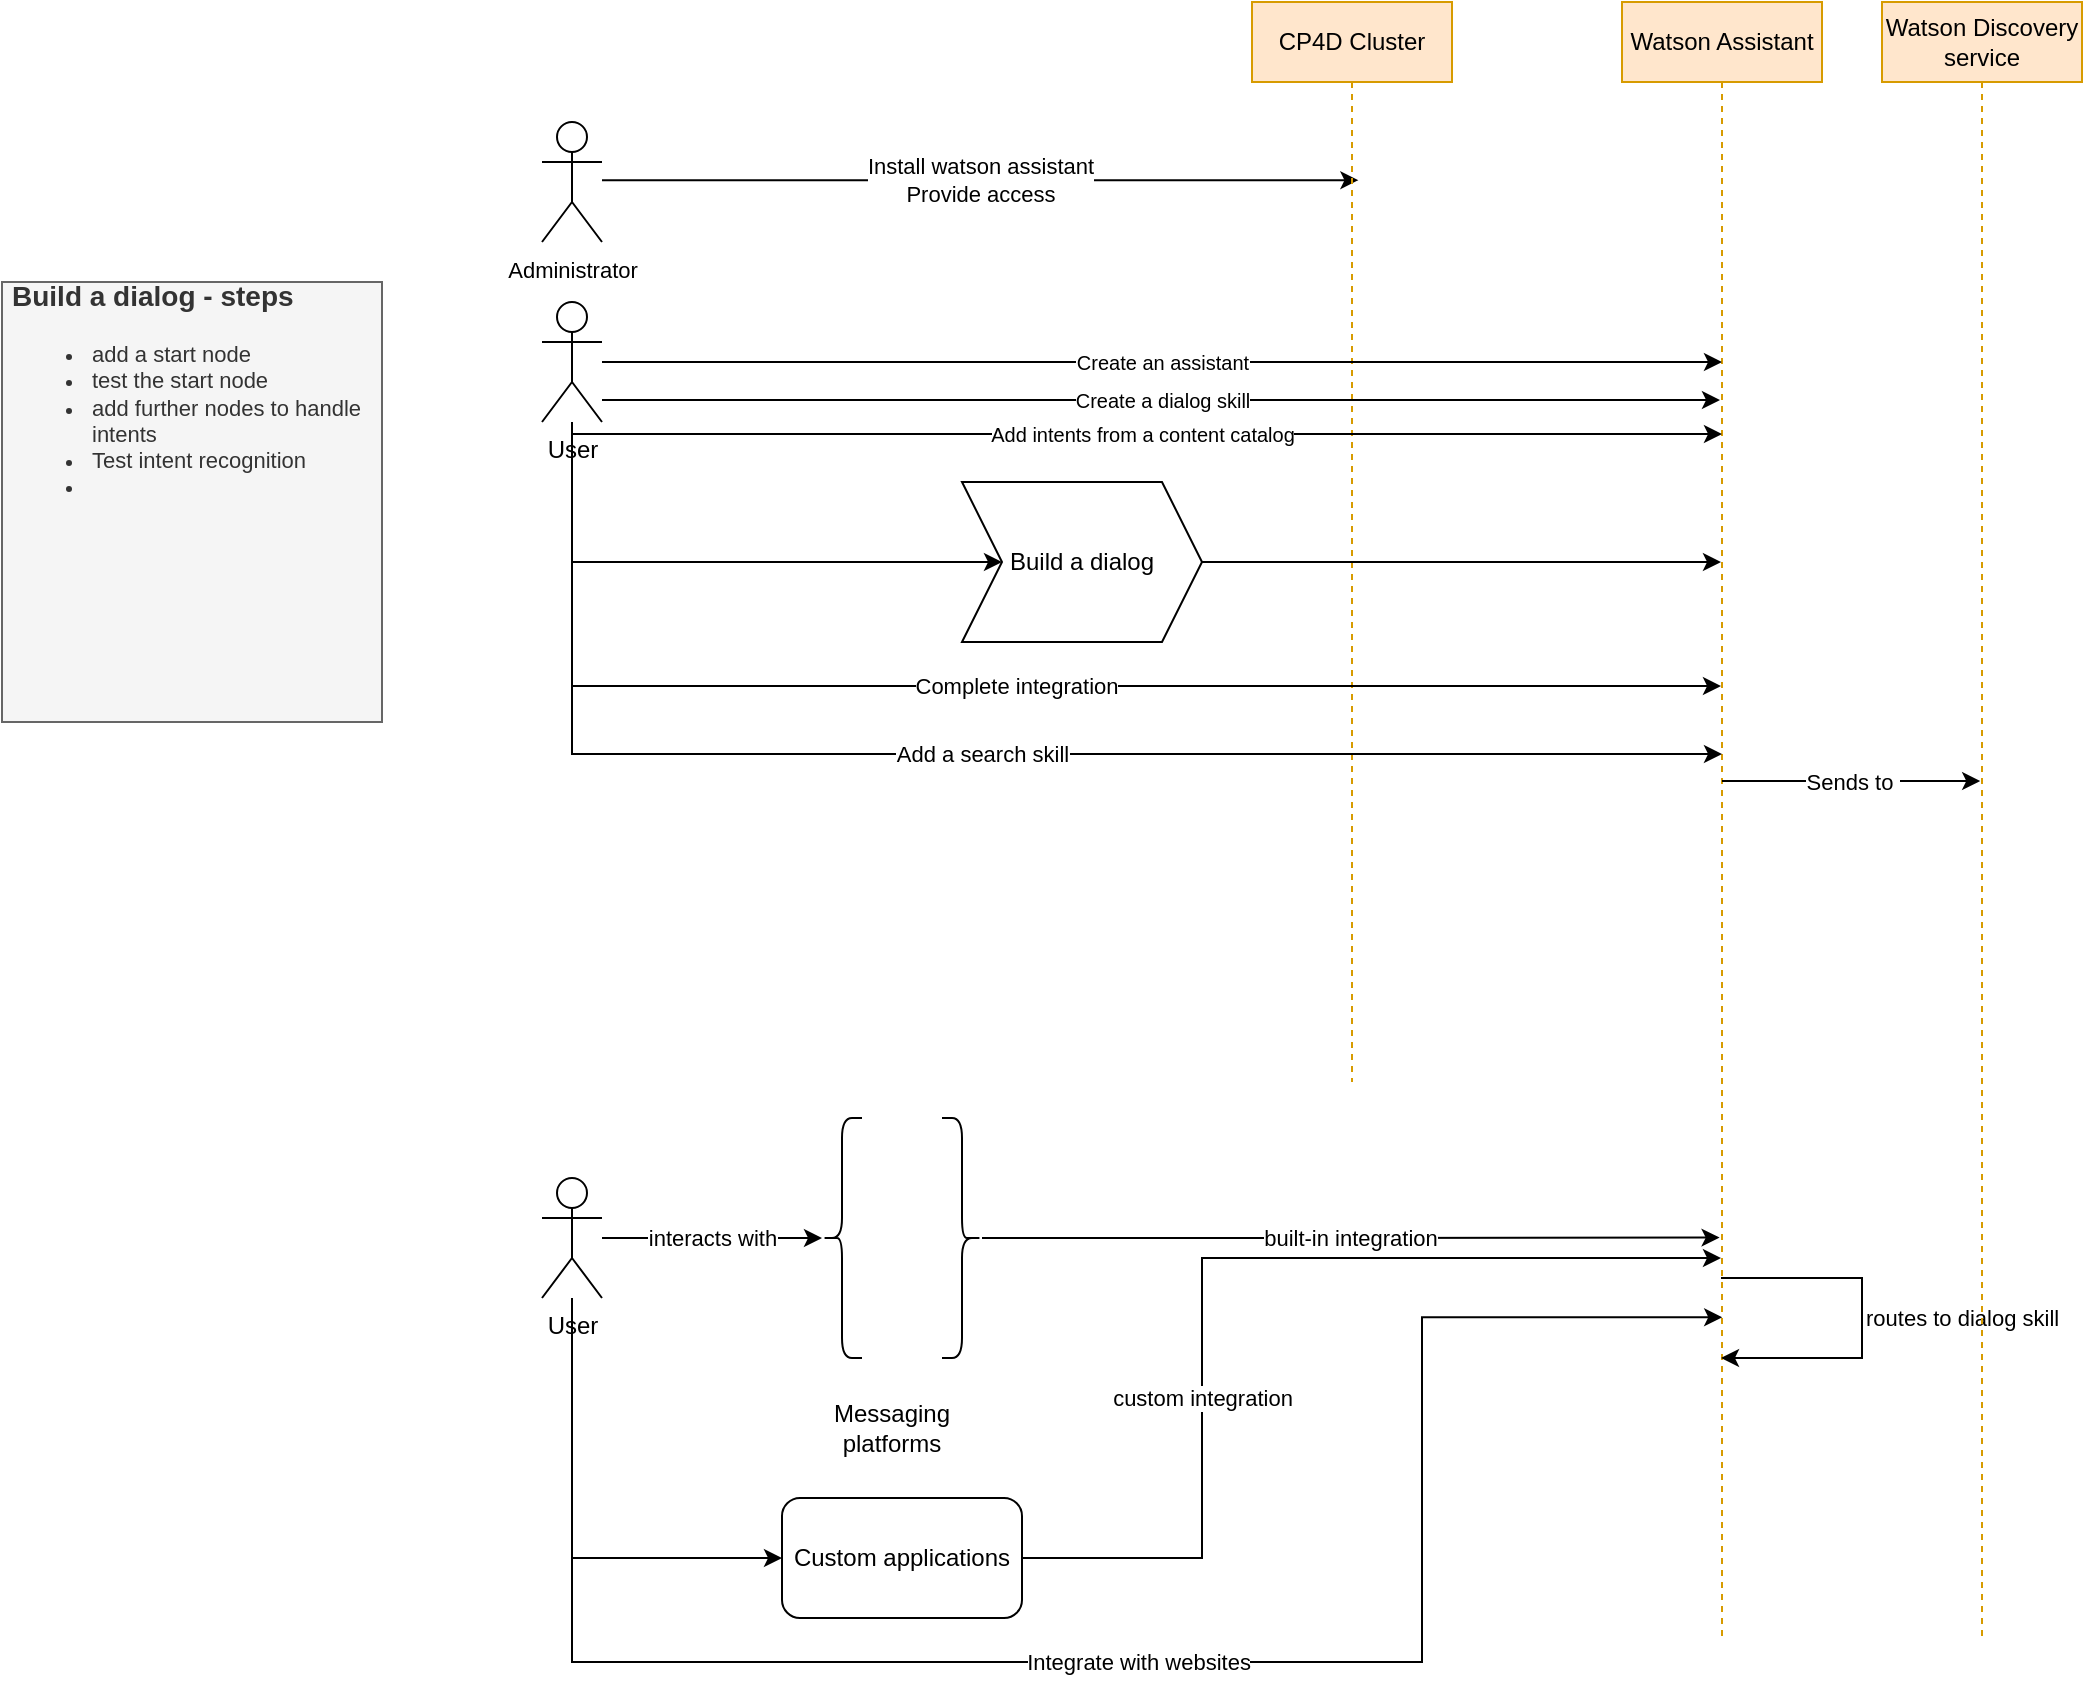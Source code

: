 <mxfile version="13.4.4" type="github">
  <diagram id="IWebMUMvC5ChVIndIaqR" name="Page-1">
    <mxGraphModel dx="1541" dy="358" grid="1" gridSize="10" guides="1" tooltips="1" connect="1" arrows="1" fold="1" page="1" pageScale="1" pageWidth="850" pageHeight="1100" math="0" shadow="0">
      <root>
        <mxCell id="0" />
        <mxCell id="1" parent="0" />
        <mxCell id="xeU47IazUPWk-IXKemjb-5" value="Install watson assistant&lt;br&gt;Provide access" style="edgeStyle=orthogonalEdgeStyle;rounded=0;orthogonalLoop=1;jettySize=auto;html=1;entryX=0.532;entryY=0.165;entryDx=0;entryDy=0;entryPerimeter=0;" edge="1" parent="1" source="xeU47IazUPWk-IXKemjb-1" target="xeU47IazUPWk-IXKemjb-3">
          <mxGeometry relative="1" as="geometry">
            <Array as="points">
              <mxPoint x="232" y="130" />
            </Array>
          </mxGeometry>
        </mxCell>
        <mxCell id="xeU47IazUPWk-IXKemjb-1" value="&lt;font style=&quot;font-size: 11px&quot;&gt;Administrator&lt;/font&gt;" style="shape=umlActor;verticalLabelPosition=bottom;verticalAlign=top;html=1;outlineConnect=0;" vertex="1" parent="1">
          <mxGeometry x="20" y="100" width="30" height="60" as="geometry" />
        </mxCell>
        <mxCell id="xeU47IazUPWk-IXKemjb-3" value="CP4D Cluster" style="shape=umlLifeline;perimeter=lifelinePerimeter;whiteSpace=wrap;html=1;container=1;collapsible=0;recursiveResize=0;outlineConnect=0;fillColor=#ffe6cc;strokeColor=#d79b00;" vertex="1" parent="1">
          <mxGeometry x="375" y="40" width="100" height="540" as="geometry" />
        </mxCell>
        <mxCell id="xeU47IazUPWk-IXKemjb-4" value="Watson Assistant" style="shape=umlLifeline;perimeter=lifelinePerimeter;whiteSpace=wrap;html=1;container=1;collapsible=0;recursiveResize=0;outlineConnect=0;fillColor=#ffe6cc;strokeColor=#d79b00;" vertex="1" parent="1">
          <mxGeometry x="560" y="40" width="100" height="820" as="geometry" />
        </mxCell>
        <mxCell id="xeU47IazUPWk-IXKemjb-13" value="interacts with" style="edgeStyle=orthogonalEdgeStyle;rounded=0;orthogonalLoop=1;jettySize=auto;html=1;" edge="1" parent="1" source="xeU47IazUPWk-IXKemjb-6" target="xeU47IazUPWk-IXKemjb-10">
          <mxGeometry relative="1" as="geometry" />
        </mxCell>
        <mxCell id="xeU47IazUPWk-IXKemjb-17" style="edgeStyle=orthogonalEdgeStyle;rounded=0;orthogonalLoop=1;jettySize=auto;html=1;entryX=0;entryY=0.5;entryDx=0;entryDy=0;" edge="1" parent="1" source="xeU47IazUPWk-IXKemjb-6" target="xeU47IazUPWk-IXKemjb-16">
          <mxGeometry relative="1" as="geometry">
            <Array as="points">
              <mxPoint x="35" y="818" />
            </Array>
          </mxGeometry>
        </mxCell>
        <mxCell id="xeU47IazUPWk-IXKemjb-33" value="Integrate with websites" style="edgeStyle=orthogonalEdgeStyle;rounded=0;orthogonalLoop=1;jettySize=auto;html=1;entryX=0.501;entryY=0.802;entryDx=0;entryDy=0;entryPerimeter=0;" edge="1" parent="1" source="xeU47IazUPWk-IXKemjb-6" target="xeU47IazUPWk-IXKemjb-4">
          <mxGeometry relative="1" as="geometry">
            <Array as="points">
              <mxPoint x="35" y="870" />
              <mxPoint x="460" y="870" />
              <mxPoint x="460" y="698" />
            </Array>
          </mxGeometry>
        </mxCell>
        <mxCell id="xeU47IazUPWk-IXKemjb-6" value="User" style="shape=umlActor;verticalLabelPosition=bottom;verticalAlign=top;html=1;outlineConnect=0;" vertex="1" parent="1">
          <mxGeometry x="20" y="628" width="30" height="60" as="geometry" />
        </mxCell>
        <mxCell id="xeU47IazUPWk-IXKemjb-7" value="" style="shape=image;html=1;verticalAlign=top;verticalLabelPosition=bottom;labelBackgroundColor=#ffffff;imageAspect=0;aspect=fixed;image=https://cdn3.iconfinder.com/data/icons/social-network-30/512/social-08-128.png" vertex="1" parent="1">
          <mxGeometry x="190" y="618" width="20" height="20" as="geometry" />
        </mxCell>
        <mxCell id="xeU47IazUPWk-IXKemjb-9" value="" style="shape=image;html=1;verticalAlign=top;verticalLabelPosition=bottom;labelBackgroundColor=#ffffff;imageAspect=0;aspect=fixed;image=https://cdn3.iconfinder.com/data/icons/social-network-30/512/social-04-128.png" vertex="1" parent="1">
          <mxGeometry x="180" y="658" width="30" height="30" as="geometry" />
        </mxCell>
        <mxCell id="xeU47IazUPWk-IXKemjb-10" value="" style="shape=curlyBracket;whiteSpace=wrap;html=1;rounded=1;" vertex="1" parent="1">
          <mxGeometry x="160" y="598" width="20" height="120" as="geometry" />
        </mxCell>
        <mxCell id="xeU47IazUPWk-IXKemjb-11" value="Messaging platforms" style="text;html=1;strokeColor=none;fillColor=none;align=center;verticalAlign=middle;whiteSpace=wrap;rounded=0;" vertex="1" parent="1">
          <mxGeometry x="160" y="738" width="70" height="30" as="geometry" />
        </mxCell>
        <mxCell id="xeU47IazUPWk-IXKemjb-15" value="built-in integration" style="edgeStyle=orthogonalEdgeStyle;rounded=0;orthogonalLoop=1;jettySize=auto;html=1;entryX=0.488;entryY=0.37;entryDx=0;entryDy=0;entryPerimeter=0;" edge="1" parent="1" source="xeU47IazUPWk-IXKemjb-14">
          <mxGeometry relative="1" as="geometry">
            <mxPoint x="608.8" y="657.8" as="targetPoint" />
          </mxGeometry>
        </mxCell>
        <mxCell id="xeU47IazUPWk-IXKemjb-14" value="" style="shape=curlyBracket;whiteSpace=wrap;html=1;rounded=1;direction=west;" vertex="1" parent="1">
          <mxGeometry x="220" y="598" width="20" height="120" as="geometry" />
        </mxCell>
        <mxCell id="xeU47IazUPWk-IXKemjb-18" value="custom integration" style="edgeStyle=orthogonalEdgeStyle;rounded=0;orthogonalLoop=1;jettySize=auto;html=1;" edge="1" parent="1" source="xeU47IazUPWk-IXKemjb-16">
          <mxGeometry x="-0.319" relative="1" as="geometry">
            <mxPoint x="609.5" y="668" as="targetPoint" />
            <Array as="points">
              <mxPoint x="350" y="818" />
              <mxPoint x="350" y="668" />
            </Array>
            <mxPoint as="offset" />
          </mxGeometry>
        </mxCell>
        <mxCell id="xeU47IazUPWk-IXKemjb-16" value="Custom applications" style="rounded=1;whiteSpace=wrap;html=1;" vertex="1" parent="1">
          <mxGeometry x="140" y="788" width="120" height="60" as="geometry" />
        </mxCell>
        <mxCell id="xeU47IazUPWk-IXKemjb-19" value="routes to dialog skill" style="edgeStyle=orthogonalEdgeStyle;rounded=0;orthogonalLoop=1;jettySize=auto;html=1;align=left;" edge="1" parent="1">
          <mxGeometry relative="1" as="geometry">
            <mxPoint x="609.5" y="678" as="sourcePoint" />
            <mxPoint x="609.5" y="718" as="targetPoint" />
            <Array as="points">
              <mxPoint x="680" y="678" />
              <mxPoint x="650" y="718" />
            </Array>
          </mxGeometry>
        </mxCell>
        <mxCell id="xeU47IazUPWk-IXKemjb-21" value="&lt;font style=&quot;font-size: 10px&quot;&gt;Create an assistant&lt;/font&gt;" style="edgeStyle=orthogonalEdgeStyle;rounded=0;orthogonalLoop=1;jettySize=auto;html=1;" edge="1" parent="1" source="xeU47IazUPWk-IXKemjb-20">
          <mxGeometry relative="1" as="geometry">
            <mxPoint x="610" y="220" as="targetPoint" />
            <Array as="points">
              <mxPoint x="610" y="220" />
            </Array>
          </mxGeometry>
        </mxCell>
        <mxCell id="xeU47IazUPWk-IXKemjb-22" value="&lt;font style=&quot;font-size: 10px&quot;&gt;Create a dialog skill&lt;/font&gt;" style="edgeStyle=orthogonalEdgeStyle;rounded=0;orthogonalLoop=1;jettySize=auto;html=1;" edge="1" parent="1" source="xeU47IazUPWk-IXKemjb-20">
          <mxGeometry relative="1" as="geometry">
            <mxPoint x="609" y="239" as="targetPoint" />
            <Array as="points">
              <mxPoint x="180" y="239" />
              <mxPoint x="180" y="239" />
            </Array>
          </mxGeometry>
        </mxCell>
        <mxCell id="xeU47IazUPWk-IXKemjb-23" value="&lt;font style=&quot;font-size: 10px&quot;&gt;Add intents from a content catalog&lt;/font&gt;" style="edgeStyle=orthogonalEdgeStyle;rounded=0;orthogonalLoop=1;jettySize=auto;html=1;" edge="1" parent="1" source="xeU47IazUPWk-IXKemjb-20">
          <mxGeometry relative="1" as="geometry">
            <mxPoint x="610" y="256" as="targetPoint" />
            <Array as="points">
              <mxPoint x="35" y="256" />
            </Array>
          </mxGeometry>
        </mxCell>
        <mxCell id="xeU47IazUPWk-IXKemjb-27" style="edgeStyle=orthogonalEdgeStyle;rounded=0;orthogonalLoop=1;jettySize=auto;html=1;entryX=0;entryY=0.5;entryDx=0;entryDy=0;" edge="1" parent="1" source="xeU47IazUPWk-IXKemjb-20" target="xeU47IazUPWk-IXKemjb-25">
          <mxGeometry relative="1" as="geometry">
            <Array as="points">
              <mxPoint x="35" y="320" />
            </Array>
          </mxGeometry>
        </mxCell>
        <mxCell id="xeU47IazUPWk-IXKemjb-29" value="Complete integration" style="edgeStyle=orthogonalEdgeStyle;rounded=0;orthogonalLoop=1;jettySize=auto;html=1;" edge="1" parent="1" source="xeU47IazUPWk-IXKemjb-20" target="xeU47IazUPWk-IXKemjb-4">
          <mxGeometry relative="1" as="geometry">
            <Array as="points">
              <mxPoint x="35" y="382" />
            </Array>
          </mxGeometry>
        </mxCell>
        <mxCell id="xeU47IazUPWk-IXKemjb-30" value="Add a search skill" style="edgeStyle=orthogonalEdgeStyle;rounded=0;orthogonalLoop=1;jettySize=auto;html=1;" edge="1" parent="1" source="xeU47IazUPWk-IXKemjb-20">
          <mxGeometry relative="1" as="geometry">
            <mxPoint x="610" y="416" as="targetPoint" />
            <Array as="points">
              <mxPoint x="35" y="416" />
            </Array>
          </mxGeometry>
        </mxCell>
        <mxCell id="xeU47IazUPWk-IXKemjb-20" value="User" style="shape=umlActor;verticalLabelPosition=bottom;verticalAlign=top;html=1;outlineConnect=0;" vertex="1" parent="1">
          <mxGeometry x="20" y="190" width="30" height="60" as="geometry" />
        </mxCell>
        <mxCell id="xeU47IazUPWk-IXKemjb-26" style="edgeStyle=orthogonalEdgeStyle;rounded=0;orthogonalLoop=1;jettySize=auto;html=1;" edge="1" parent="1" source="xeU47IazUPWk-IXKemjb-25" target="xeU47IazUPWk-IXKemjb-4">
          <mxGeometry relative="1" as="geometry">
            <Array as="points">
              <mxPoint x="560" y="320" />
              <mxPoint x="560" y="320" />
            </Array>
          </mxGeometry>
        </mxCell>
        <mxCell id="xeU47IazUPWk-IXKemjb-25" value="Build a dialog&lt;br&gt;" style="shape=step;perimeter=stepPerimeter;whiteSpace=wrap;html=1;fixedSize=1;" vertex="1" parent="1">
          <mxGeometry x="230" y="280" width="120" height="80" as="geometry" />
        </mxCell>
        <mxCell id="xeU47IazUPWk-IXKemjb-28" value="&lt;h1 style=&quot;font-size: 14px&quot;&gt;&lt;font style=&quot;font-size: 14px&quot;&gt;Build a dialog - steps&lt;/font&gt;&lt;/h1&gt;&lt;p style=&quot;font-size: 14px&quot;&gt;&lt;/p&gt;&lt;ul style=&quot;font-size: 11px&quot;&gt;&lt;li&gt;&lt;font style=&quot;font-size: 11px&quot;&gt;add a start node&lt;/font&gt;&lt;/li&gt;&lt;li&gt;&lt;font style=&quot;font-size: 11px&quot;&gt;test the start node&lt;/font&gt;&lt;/li&gt;&lt;li&gt;&lt;font style=&quot;font-size: 11px&quot;&gt;add further nodes to handle intents&lt;/font&gt;&lt;/li&gt;&lt;li&gt;Test intent recognition&lt;/li&gt;&lt;li&gt;&lt;br&gt;&lt;/li&gt;&lt;/ul&gt;&lt;p style=&quot;font-size: 14px&quot;&gt;&lt;/p&gt;&lt;p style=&quot;font-size: 14px&quot;&gt;&lt;br&gt;&lt;/p&gt;" style="text;html=1;strokeColor=#666666;fillColor=#f5f5f5;spacing=5;spacingTop=-20;whiteSpace=wrap;overflow=hidden;rounded=0;fontColor=#333333;" vertex="1" parent="1">
          <mxGeometry x="-250" y="180" width="190" height="220" as="geometry" />
        </mxCell>
        <mxCell id="xeU47IazUPWk-IXKemjb-31" value="Sends to&amp;nbsp;" style="edgeStyle=orthogonalEdgeStyle;rounded=0;orthogonalLoop=1;jettySize=auto;html=1;entryX=0.491;entryY=0.475;entryDx=0;entryDy=0;entryPerimeter=0;" edge="1" parent="1" source="xeU47IazUPWk-IXKemjb-4" target="xeU47IazUPWk-IXKemjb-32">
          <mxGeometry relative="1" as="geometry">
            <Array as="points">
              <mxPoint x="680" y="430" />
            </Array>
          </mxGeometry>
        </mxCell>
        <mxCell id="xeU47IazUPWk-IXKemjb-32" value="Watson Discovery service" style="shape=umlLifeline;perimeter=lifelinePerimeter;whiteSpace=wrap;html=1;container=1;collapsible=0;recursiveResize=0;outlineConnect=0;fillColor=#ffe6cc;strokeColor=#d79b00;" vertex="1" parent="1">
          <mxGeometry x="690" y="40" width="100" height="820" as="geometry" />
        </mxCell>
      </root>
    </mxGraphModel>
  </diagram>
</mxfile>
